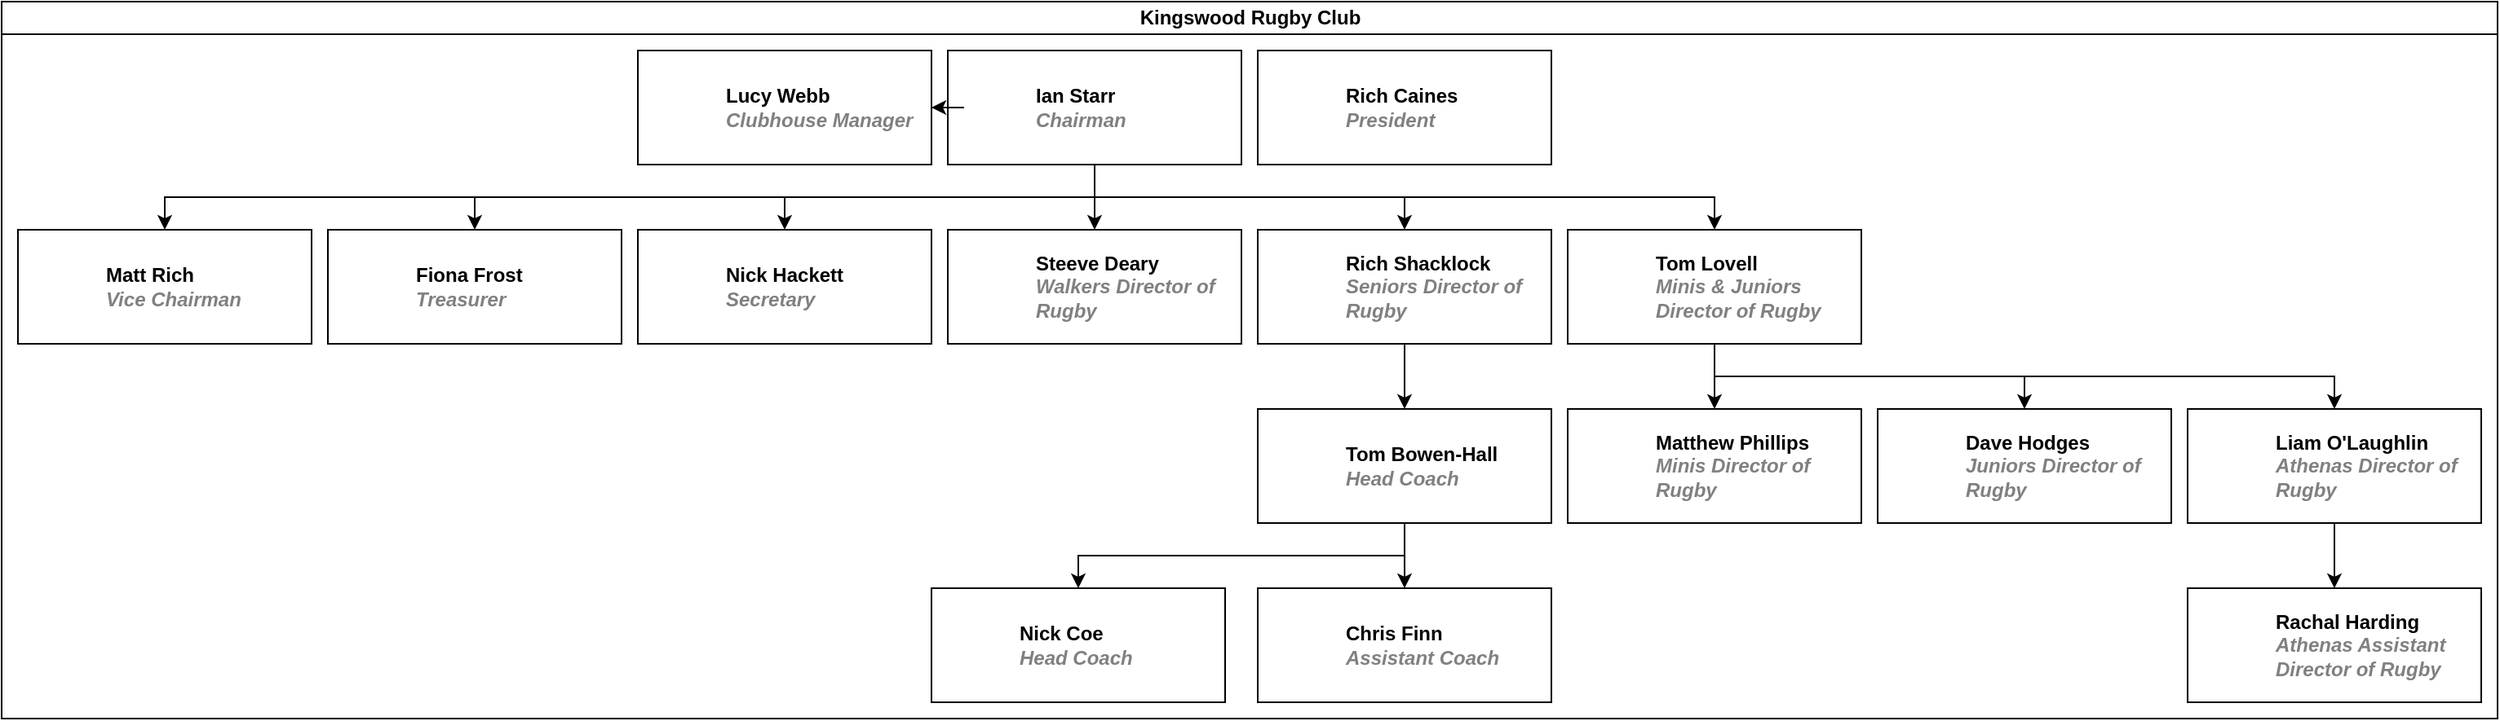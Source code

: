 <mxfile version="26.0.6">
  <diagram id="prtHgNgQTEPvFCAcTncT" name="Page-1">
    <mxGraphModel dx="1434" dy="764" grid="1" gridSize="10" guides="1" tooltips="1" connect="1" arrows="1" fold="1" page="1" pageScale="1" pageWidth="827" pageHeight="1169" math="0" shadow="0">
      <root>
        <mxCell id="0" />
        <mxCell id="1" parent="0" />
        <mxCell id="dNxyNK7c78bLwvsdeMH5-11" value="Kingswood Rugby Club" style="swimlane;html=1;startSize=20;horizontal=1;containerType=tree;glass=0;" parent="1" vertex="1">
          <mxGeometry y="80" width="1530" height="440" as="geometry" />
        </mxCell>
        <UserObject label="%name%&lt;br&gt;&lt;i style=&quot;color: gray;&quot;&gt;%position%&lt;/i&gt;" name="Ian Starr" position="Chairman" placeholders="1" id="dNxyNK7c78bLwvsdeMH5-12">
          <mxCell style="label;image=https://cdn2.iconfinder.com/data/icons/ios-7-icons/50/user_male4-512.png;whiteSpace=wrap;html=1;rounded=0;glass=0;treeMoving=1;treeFolding=1;" parent="dNxyNK7c78bLwvsdeMH5-11" vertex="1">
            <mxGeometry x="580" y="30" width="180" height="70" as="geometry" />
          </mxCell>
        </UserObject>
        <UserObject label="%name%&lt;br&gt;&lt;i style=&quot;color: gray;&quot;&gt;%position%&lt;/i&gt;" name="Rich Caines" position="President" email="pres@kingswoodrfc.co.uk" placeholders="1" id="LuRqBmNVZjdzien86iA9-1">
          <mxCell style="label;image=https://cdn2.iconfinder.com/data/icons/ios-7-icons/50/user_male4-512.png;whiteSpace=wrap;html=1;rounded=0;glass=0;treeMoving=1;treeFolding=1;" parent="dNxyNK7c78bLwvsdeMH5-11" vertex="1">
            <mxGeometry x="770" y="30" width="180" height="70" as="geometry" />
          </mxCell>
        </UserObject>
        <mxCell id="LuRqBmNVZjdzien86iA9-15" value="" style="edgeStyle=orthogonalEdgeStyle;rounded=0;orthogonalLoop=1;jettySize=auto;html=1;exitX=0.5;exitY=1;exitDx=0;exitDy=0;" parent="dNxyNK7c78bLwvsdeMH5-11" source="dNxyNK7c78bLwvsdeMH5-12" target="LuRqBmNVZjdzien86iA9-16" edge="1">
          <mxGeometry relative="1" as="geometry" />
        </mxCell>
        <UserObject label="%name%&lt;br&gt;&lt;i style=&quot;color: gray;&quot;&gt;%position%&lt;/i&gt;" name="Matt Rich" position="Vice Chairman" email="chair@kingswoodrfc.co.uk" placeholders="1" id="LuRqBmNVZjdzien86iA9-16">
          <mxCell style="label;image=https://cdn2.iconfinder.com/data/icons/ios-7-icons/50/user_male4-512.png;whiteSpace=wrap;html=1;rounded=0;glass=0;treeMoving=1;treeFolding=1;" parent="dNxyNK7c78bLwvsdeMH5-11" vertex="1">
            <mxGeometry x="10" y="140" width="180" height="70" as="geometry" />
          </mxCell>
        </UserObject>
        <mxCell id="LuRqBmNVZjdzien86iA9-17" value="" style="edgeStyle=orthogonalEdgeStyle;rounded=0;orthogonalLoop=1;jettySize=auto;html=1;exitX=0.5;exitY=1;exitDx=0;exitDy=0;" parent="dNxyNK7c78bLwvsdeMH5-11" source="dNxyNK7c78bLwvsdeMH5-12" target="LuRqBmNVZjdzien86iA9-18" edge="1">
          <mxGeometry relative="1" as="geometry" />
        </mxCell>
        <UserObject label="%name%&lt;br&gt;&lt;i style=&quot;color: gray;&quot;&gt;%position%&lt;/i&gt;" name="Fiona Frost" position="Treasurer" email="chair@kingswoodrfc.co.uk" placeholders="1" id="LuRqBmNVZjdzien86iA9-18">
          <mxCell style="label;image=https://cdn2.iconfinder.com/data/icons/ios-7-icons/50/user_female4-256.png;whiteSpace=wrap;html=1;rounded=0;glass=0;treeMoving=1;treeFolding=1;" parent="dNxyNK7c78bLwvsdeMH5-11" vertex="1">
            <mxGeometry x="200" y="140" width="180" height="70" as="geometry" />
          </mxCell>
        </UserObject>
        <mxCell id="LuRqBmNVZjdzien86iA9-19" value="" style="edgeStyle=orthogonalEdgeStyle;rounded=0;orthogonalLoop=1;jettySize=auto;html=1;exitX=0.5;exitY=1;exitDx=0;exitDy=0;" parent="dNxyNK7c78bLwvsdeMH5-11" source="dNxyNK7c78bLwvsdeMH5-12" target="LuRqBmNVZjdzien86iA9-20" edge="1">
          <mxGeometry relative="1" as="geometry" />
        </mxCell>
        <UserObject label="%name%&lt;br&gt;&lt;i style=&quot;color: gray;&quot;&gt;%position%&lt;/i&gt;" name="Nick Hackett" position="Secretary" email="chair@kingswoodrfc.co.uk" placeholders="1" id="LuRqBmNVZjdzien86iA9-20">
          <mxCell style="label;image=https://cdn2.iconfinder.com/data/icons/ios-7-icons/50/user_male4-512.png;whiteSpace=wrap;html=1;rounded=0;glass=0;treeMoving=1;treeFolding=1;" parent="dNxyNK7c78bLwvsdeMH5-11" vertex="1">
            <mxGeometry x="390" y="140" width="180" height="70" as="geometry" />
          </mxCell>
        </UserObject>
        <mxCell id="LuRqBmNVZjdzien86iA9-21" value="" style="edgeStyle=orthogonalEdgeStyle;rounded=0;orthogonalLoop=1;jettySize=auto;html=1;" parent="dNxyNK7c78bLwvsdeMH5-11" source="dNxyNK7c78bLwvsdeMH5-12" target="LuRqBmNVZjdzien86iA9-22" edge="1">
          <mxGeometry relative="1" as="geometry" />
        </mxCell>
        <UserObject label="%name%&lt;br&gt;&lt;i style=&quot;color: gray;&quot;&gt;%position%&lt;/i&gt;" name="Steeve Deary" position="Walkers Director of Rugby" email="chair@kingswoodrfc.co.uk" placeholders="1" id="LuRqBmNVZjdzien86iA9-22">
          <mxCell style="label;image=https://cdn2.iconfinder.com/data/icons/ios-7-icons/50/user_male4-512.png;whiteSpace=wrap;html=1;rounded=0;glass=0;treeMoving=1;treeFolding=1;" parent="dNxyNK7c78bLwvsdeMH5-11" vertex="1">
            <mxGeometry x="580" y="140" width="180" height="70" as="geometry" />
          </mxCell>
        </UserObject>
        <mxCell id="LuRqBmNVZjdzien86iA9-23" value="" style="edgeStyle=orthogonalEdgeStyle;rounded=0;orthogonalLoop=1;jettySize=auto;html=1;exitX=0.5;exitY=1;exitDx=0;exitDy=0;" parent="dNxyNK7c78bLwvsdeMH5-11" source="dNxyNK7c78bLwvsdeMH5-12" target="LuRqBmNVZjdzien86iA9-24" edge="1">
          <mxGeometry relative="1" as="geometry" />
        </mxCell>
        <UserObject label="%name%&lt;br&gt;&lt;i style=&quot;color: gray;&quot;&gt;%position%&lt;/i&gt;" name="Rich Shacklock" position="Seniors Director of Rugby" email="chair@kingswoodrfc.co.uk" placeholders="1" id="LuRqBmNVZjdzien86iA9-24">
          <mxCell style="label;image=https://cdn2.iconfinder.com/data/icons/ios-7-icons/50/user_male4-512.png;whiteSpace=wrap;html=1;rounded=0;glass=0;treeMoving=1;treeFolding=1;" parent="dNxyNK7c78bLwvsdeMH5-11" vertex="1">
            <mxGeometry x="770" y="140" width="180" height="70" as="geometry" />
          </mxCell>
        </UserObject>
        <mxCell id="LuRqBmNVZjdzien86iA9-25" value="" style="edgeStyle=orthogonalEdgeStyle;rounded=0;orthogonalLoop=1;jettySize=auto;html=1;exitX=0.5;exitY=1;exitDx=0;exitDy=0;" parent="dNxyNK7c78bLwvsdeMH5-11" source="dNxyNK7c78bLwvsdeMH5-12" target="LuRqBmNVZjdzien86iA9-26" edge="1">
          <mxGeometry relative="1" as="geometry" />
        </mxCell>
        <UserObject label="%name%&lt;br&gt;&lt;i style=&quot;color: gray;&quot;&gt;%position%&lt;/i&gt;" name="Tom Lovell" position="Minis &amp; Juniors Director of Rugby" email="chair@kingswoodrfc.co.uk" placeholders="1" id="LuRqBmNVZjdzien86iA9-26">
          <mxCell style="label;image=https://cdn2.iconfinder.com/data/icons/ios-7-icons/50/user_male4-512.png;whiteSpace=wrap;html=1;rounded=0;glass=0;treeMoving=1;treeFolding=1;" parent="dNxyNK7c78bLwvsdeMH5-11" vertex="1">
            <mxGeometry x="960" y="140" width="180" height="70" as="geometry" />
          </mxCell>
        </UserObject>
        <mxCell id="LuRqBmNVZjdzien86iA9-29" value="" style="rounded=0;orthogonalLoop=1;jettySize=auto;html=1;" parent="dNxyNK7c78bLwvsdeMH5-11" source="LuRqBmNVZjdzien86iA9-24" target="LuRqBmNVZjdzien86iA9-30" edge="1">
          <mxGeometry relative="1" as="geometry">
            <mxPoint x="100" y="180" as="sourcePoint" />
          </mxGeometry>
        </mxCell>
        <UserObject label="%name%&lt;br&gt;&lt;i style=&quot;color: gray;&quot;&gt;%position%&lt;/i&gt;" name="Tom Bowen-Hall" position="Head Coach" email="chair@kingswoodrfc.co.uk" placeholders="1" id="LuRqBmNVZjdzien86iA9-30">
          <mxCell style="label;image=https://cdn2.iconfinder.com/data/icons/ios-7-icons/50/user_male4-512.png;whiteSpace=wrap;html=1;rounded=0;glass=0;treeMoving=1;treeFolding=1;" parent="dNxyNK7c78bLwvsdeMH5-11" vertex="1">
            <mxGeometry x="770" y="250" width="180" height="70" as="geometry" />
          </mxCell>
        </UserObject>
        <mxCell id="LuRqBmNVZjdzien86iA9-31" value="" style="rounded=0;orthogonalLoop=1;jettySize=auto;html=1;" parent="dNxyNK7c78bLwvsdeMH5-11" source="LuRqBmNVZjdzien86iA9-26" target="LuRqBmNVZjdzien86iA9-32" edge="1">
          <mxGeometry relative="1" as="geometry">
            <mxPoint x="100" y="180" as="sourcePoint" />
          </mxGeometry>
        </mxCell>
        <UserObject label="%name%&lt;br&gt;&lt;i style=&quot;color: gray;&quot;&gt;%position%&lt;/i&gt;" name="Matthew Phillips" position="Minis Director of Rugby" email="chair@kingswoodrfc.co.uk" placeholders="1" id="LuRqBmNVZjdzien86iA9-32">
          <mxCell style="label;image=https://cdn2.iconfinder.com/data/icons/ios-7-icons/50/user_male4-512.png;whiteSpace=wrap;html=1;rounded=0;glass=0;treeMoving=1;treeFolding=1;" parent="dNxyNK7c78bLwvsdeMH5-11" vertex="1">
            <mxGeometry x="960" y="250" width="180" height="70" as="geometry" />
          </mxCell>
        </UserObject>
        <mxCell id="LuRqBmNVZjdzien86iA9-35" value="" style="edgeStyle=orthogonalEdgeStyle;rounded=0;orthogonalLoop=1;jettySize=auto;html=1;movable=1;resizable=1;rotatable=1;deletable=1;editable=1;locked=0;connectable=1;exitX=0.5;exitY=1;exitDx=0;exitDy=0;" parent="dNxyNK7c78bLwvsdeMH5-11" source="LuRqBmNVZjdzien86iA9-26" target="LuRqBmNVZjdzien86iA9-36" edge="1">
          <mxGeometry relative="1" as="geometry">
            <mxPoint x="100" y="180" as="sourcePoint" />
          </mxGeometry>
        </mxCell>
        <UserObject label="%name%&lt;br&gt;&lt;i style=&quot;color: gray;&quot;&gt;%position%&lt;/i&gt;" name="Dave Hodges" position="Juniors Director of Rugby" email="chair@kingswoodrfc.co.uk" placeholders="1" id="LuRqBmNVZjdzien86iA9-36">
          <mxCell style="label;image=https://cdn2.iconfinder.com/data/icons/ios-7-icons/50/user_male4-512.png;whiteSpace=wrap;html=1;rounded=0;glass=0;treeMoving=1;treeFolding=1;" parent="dNxyNK7c78bLwvsdeMH5-11" vertex="1">
            <mxGeometry x="1150" y="250" width="180" height="70" as="geometry" />
          </mxCell>
        </UserObject>
        <mxCell id="LuRqBmNVZjdzien86iA9-38" value="" style="edgeStyle=orthogonalEdgeStyle;rounded=0;orthogonalLoop=1;jettySize=auto;html=1;exitX=0.5;exitY=1;exitDx=0;exitDy=0;" parent="dNxyNK7c78bLwvsdeMH5-11" source="LuRqBmNVZjdzien86iA9-26" target="LuRqBmNVZjdzien86iA9-39" edge="1">
          <mxGeometry relative="1" as="geometry">
            <mxPoint x="100" y="180" as="sourcePoint" />
          </mxGeometry>
        </mxCell>
        <UserObject label="%name%&lt;br&gt;&lt;i style=&quot;color: gray;&quot;&gt;%position%&lt;/i&gt;" name="Liam O&#39;Laughlin" position="Athenas Director of Rugby" email="chair@kingswoodrfc.co.uk" placeholders="1" id="LuRqBmNVZjdzien86iA9-39">
          <mxCell style="label;image=https://cdn2.iconfinder.com/data/icons/ios-7-icons/50/user_male4-512.png;whiteSpace=wrap;html=1;rounded=0;glass=0;treeMoving=1;treeFolding=1;" parent="dNxyNK7c78bLwvsdeMH5-11" vertex="1">
            <mxGeometry x="1340" y="250" width="180" height="70" as="geometry" />
          </mxCell>
        </UserObject>
        <mxCell id="LuRqBmNVZjdzien86iA9-40" value="" style="edgeStyle=orthogonalEdgeStyle;rounded=0;orthogonalLoop=1;jettySize=auto;html=1;exitX=0.5;exitY=1;exitDx=0;exitDy=0;" parent="dNxyNK7c78bLwvsdeMH5-11" source="LuRqBmNVZjdzien86iA9-39" target="LuRqBmNVZjdzien86iA9-41" edge="1">
          <mxGeometry relative="1" as="geometry">
            <mxPoint x="1050" y="290" as="sourcePoint" />
          </mxGeometry>
        </mxCell>
        <UserObject label="%name%&lt;br&gt;&lt;i style=&quot;color: gray;&quot;&gt;%position%&lt;/i&gt;" name="Rachal Harding" position="Athenas Assistant Director of Rugby" email="chair@kingswoodrfc.co.uk" placeholders="1" id="LuRqBmNVZjdzien86iA9-41">
          <mxCell style="label;image=https://cdn2.iconfinder.com/data/icons/ios-7-icons/50/user_female4-256.png;whiteSpace=wrap;html=1;rounded=0;glass=0;treeMoving=1;treeFolding=1;" parent="dNxyNK7c78bLwvsdeMH5-11" vertex="1">
            <mxGeometry x="1340" y="360" width="180" height="70" as="geometry" />
          </mxCell>
        </UserObject>
        <mxCell id="LuRqBmNVZjdzien86iA9-42" value="" style="rounded=0;orthogonalLoop=1;jettySize=auto;html=1;" parent="dNxyNK7c78bLwvsdeMH5-11" source="LuRqBmNVZjdzien86iA9-30" target="LuRqBmNVZjdzien86iA9-43" edge="1">
          <mxGeometry relative="1" as="geometry">
            <mxPoint x="860" y="290" as="sourcePoint" />
          </mxGeometry>
        </mxCell>
        <UserObject label="%name%&lt;br&gt;&lt;i style=&quot;color: gray;&quot;&gt;%position%&lt;/i&gt;" name="Chris Finn" position="Assistant Coach" email="chair@kingswoodrfc.co.uk" placeholders="1" id="LuRqBmNVZjdzien86iA9-43">
          <mxCell style="label;image=https://cdn2.iconfinder.com/data/icons/ios-7-icons/50/user_male4-512.png;whiteSpace=wrap;html=1;rounded=0;glass=0;treeMoving=1;treeFolding=1;" parent="dNxyNK7c78bLwvsdeMH5-11" vertex="1">
            <mxGeometry x="770" y="360" width="180" height="70" as="geometry" />
          </mxCell>
        </UserObject>
        <mxCell id="LuRqBmNVZjdzien86iA9-44" value="" style="rounded=0;orthogonalLoop=1;jettySize=auto;html=1;edgeStyle=orthogonalEdgeStyle;exitX=0.5;exitY=1;exitDx=0;exitDy=0;" parent="dNxyNK7c78bLwvsdeMH5-11" source="LuRqBmNVZjdzien86iA9-30" target="LuRqBmNVZjdzien86iA9-45" edge="1">
          <mxGeometry relative="1" as="geometry">
            <mxPoint x="860" y="290" as="sourcePoint" />
          </mxGeometry>
        </mxCell>
        <UserObject label="%name%&lt;br&gt;&lt;i style=&quot;color: gray;&quot;&gt;%position%&lt;/i&gt;" name="Nick Coe" position="Head Coach" email="chair@kingswoodrfc.co.uk" placeholders="1" id="LuRqBmNVZjdzien86iA9-45">
          <mxCell style="label;image=https://cdn2.iconfinder.com/data/icons/ios-7-icons/50/user_male4-512.png;whiteSpace=wrap;html=1;rounded=0;glass=0;treeMoving=1;treeFolding=1;" parent="dNxyNK7c78bLwvsdeMH5-11" vertex="1">
            <mxGeometry x="570" y="360" width="180" height="70" as="geometry" />
          </mxCell>
        </UserObject>
        <mxCell id="NqxbmxRh1IsA5QDS3nw8-1" value="" style="edgeStyle=orthogonalEdgeStyle;rounded=0;orthogonalLoop=1;jettySize=auto;html=1;" edge="1" source="dNxyNK7c78bLwvsdeMH5-12" target="NqxbmxRh1IsA5QDS3nw8-2" parent="dNxyNK7c78bLwvsdeMH5-11">
          <mxGeometry relative="1" as="geometry" />
        </mxCell>
        <UserObject label="%name%&lt;br&gt;&lt;i style=&quot;color: gray;&quot;&gt;%position%&lt;/i&gt;" name="Lucy Webb" position="Clubhouse Manager" placeholders="1" id="NqxbmxRh1IsA5QDS3nw8-2">
          <mxCell style="label;image=https://cdn2.iconfinder.com/data/icons/ios-7-icons/50/user_female4-256.png;whiteSpace=wrap;html=1;rounded=0;glass=0;treeMoving=1;treeFolding=1;" vertex="1" parent="dNxyNK7c78bLwvsdeMH5-11">
            <mxGeometry x="390" y="30" width="180" height="70" as="geometry" />
          </mxCell>
        </UserObject>
      </root>
    </mxGraphModel>
  </diagram>
</mxfile>

